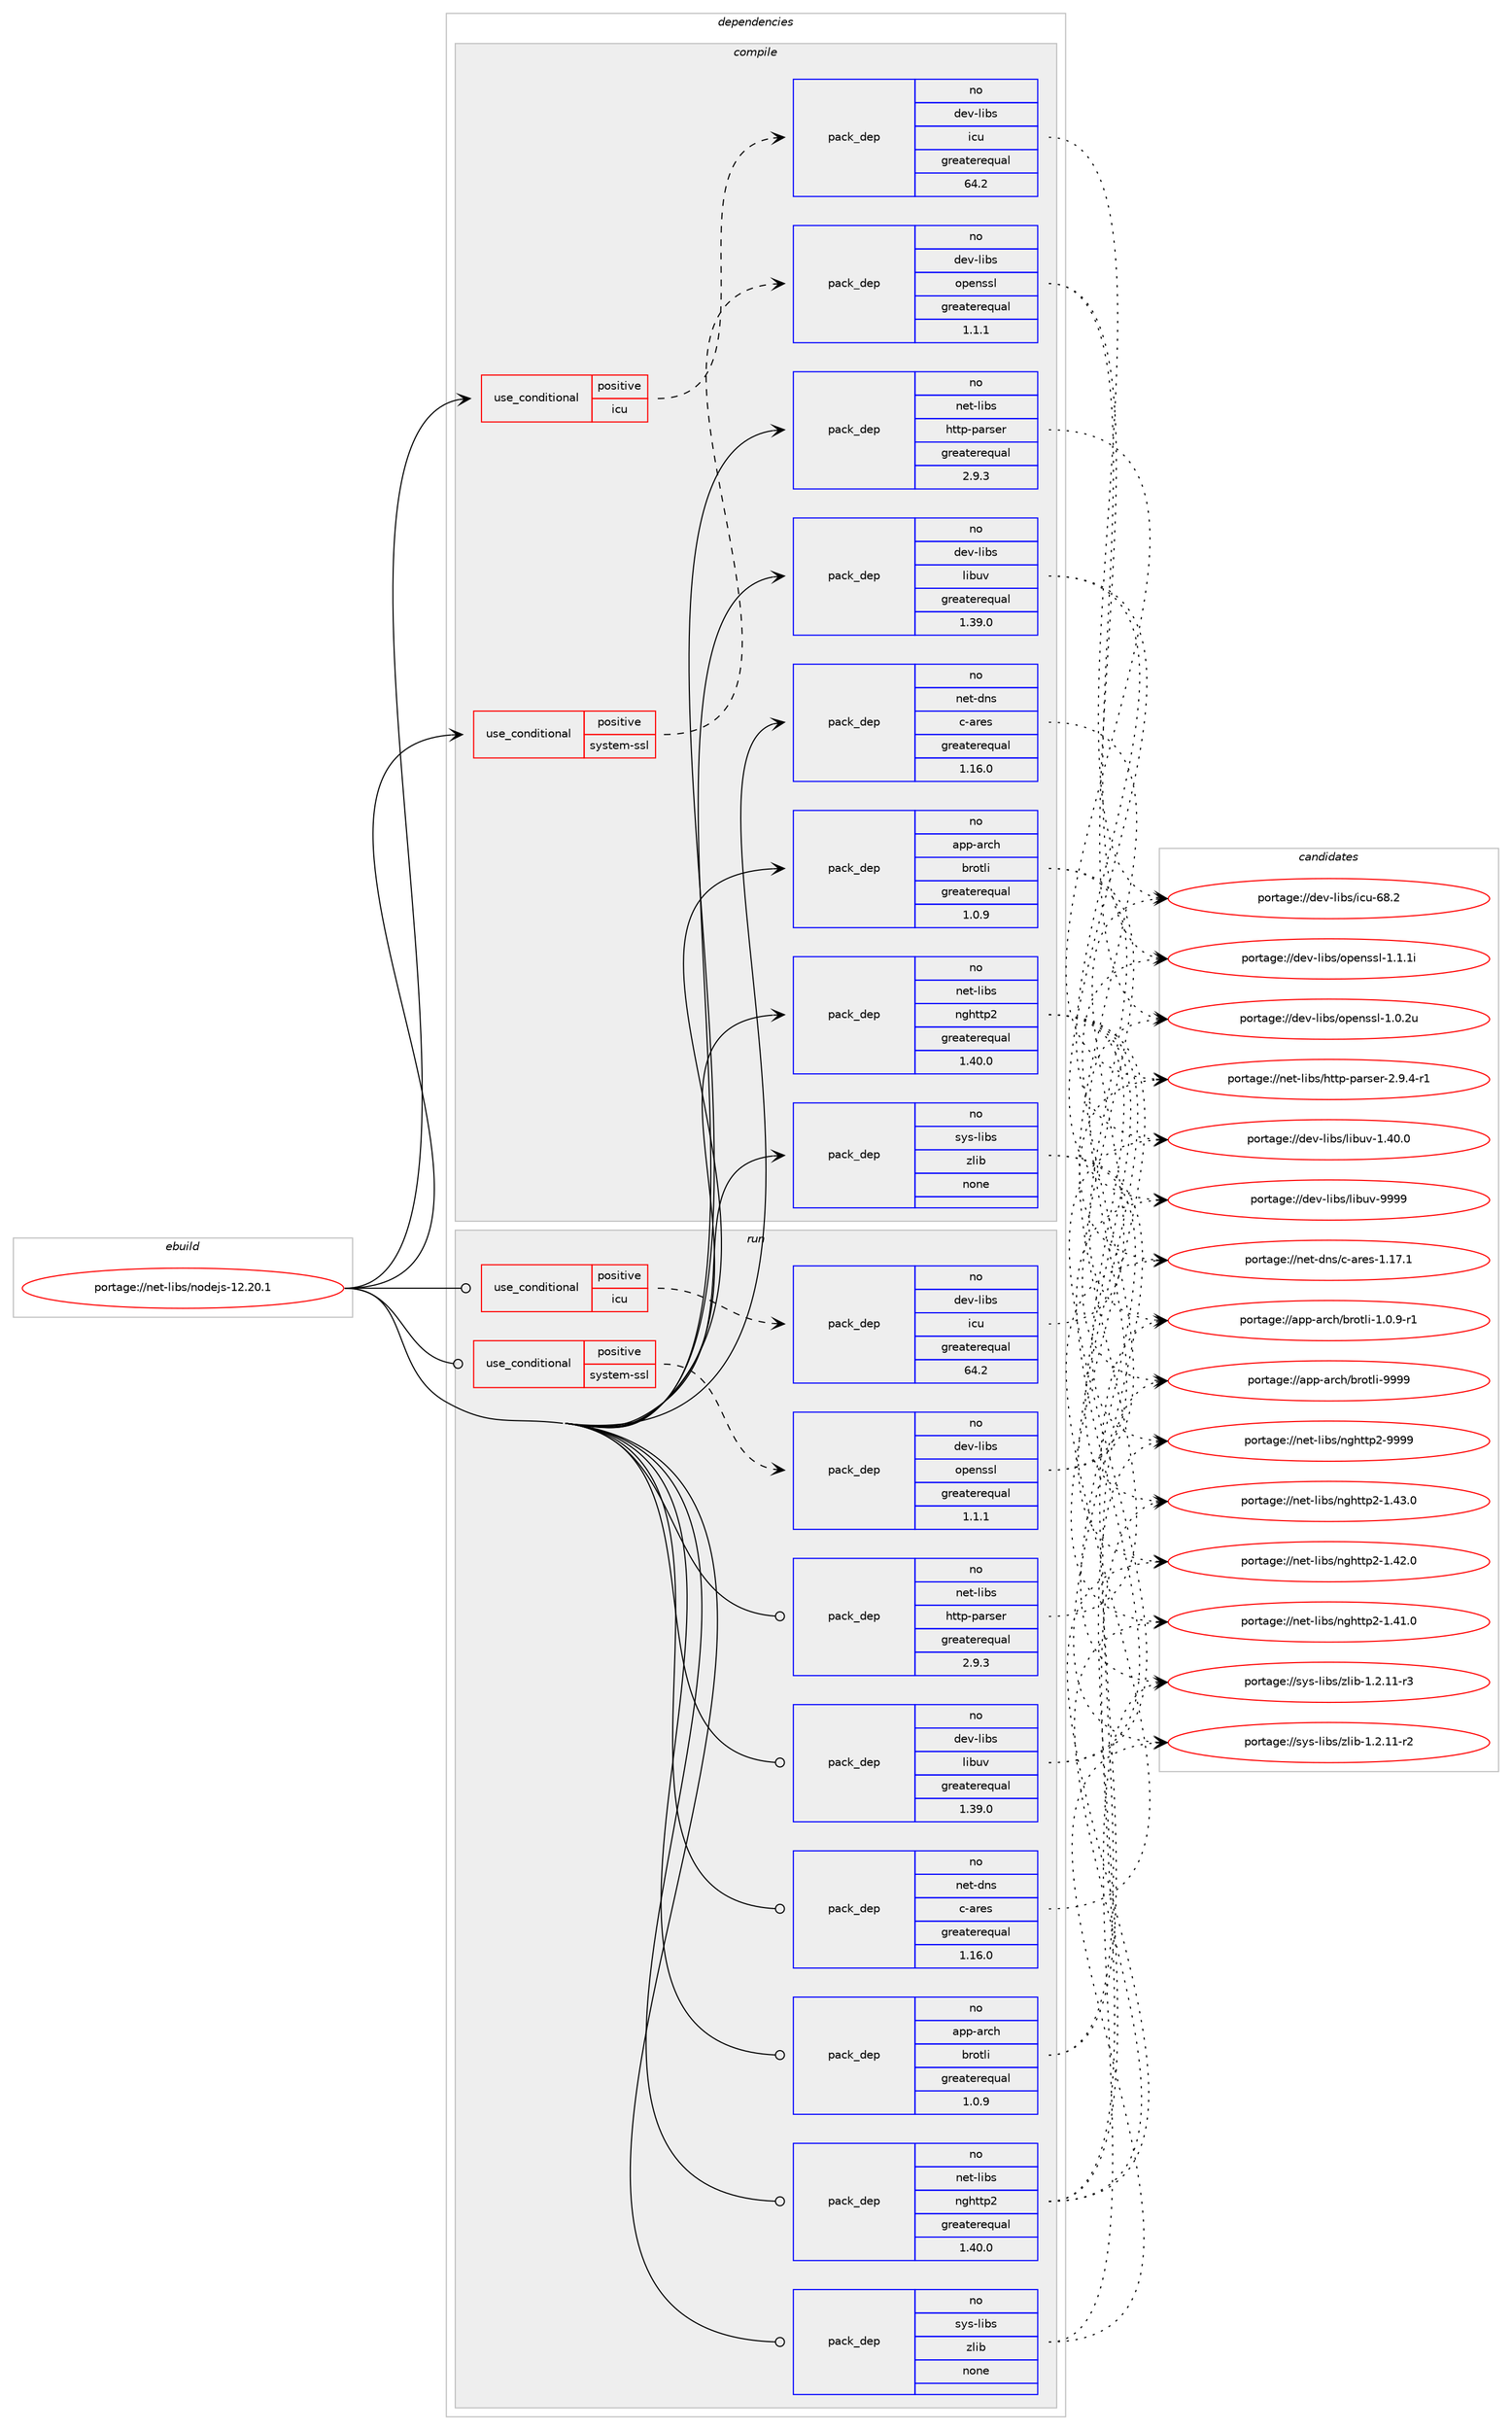 digraph prolog {

# *************
# Graph options
# *************

newrank=true;
concentrate=true;
compound=true;
graph [rankdir=LR,fontname=Helvetica,fontsize=10,ranksep=1.5];#, ranksep=2.5, nodesep=0.2];
edge  [arrowhead=vee];
node  [fontname=Helvetica,fontsize=10];

# **********
# The ebuild
# **********

subgraph cluster_leftcol {
color=gray;
rank=same;
label=<<i>ebuild</i>>;
id [label="portage://net-libs/nodejs-12.20.1", color=red, width=4, href="../net-libs/nodejs-12.20.1.svg"];
}

# ****************
# The dependencies
# ****************

subgraph cluster_midcol {
color=gray;
label=<<i>dependencies</i>>;
subgraph cluster_compile {
fillcolor="#eeeeee";
style=filled;
label=<<i>compile</i>>;
subgraph cond6189 {
dependency20098 [label=<<TABLE BORDER="0" CELLBORDER="1" CELLSPACING="0" CELLPADDING="4"><TR><TD ROWSPAN="3" CELLPADDING="10">use_conditional</TD></TR><TR><TD>positive</TD></TR><TR><TD>icu</TD></TR></TABLE>>, shape=none, color=red];
subgraph pack13730 {
dependency20099 [label=<<TABLE BORDER="0" CELLBORDER="1" CELLSPACING="0" CELLPADDING="4" WIDTH="220"><TR><TD ROWSPAN="6" CELLPADDING="30">pack_dep</TD></TR><TR><TD WIDTH="110">no</TD></TR><TR><TD>dev-libs</TD></TR><TR><TD>icu</TD></TR><TR><TD>greaterequal</TD></TR><TR><TD>64.2</TD></TR></TABLE>>, shape=none, color=blue];
}
dependency20098:e -> dependency20099:w [weight=20,style="dashed",arrowhead="vee"];
}
id:e -> dependency20098:w [weight=20,style="solid",arrowhead="vee"];
subgraph cond6190 {
dependency20100 [label=<<TABLE BORDER="0" CELLBORDER="1" CELLSPACING="0" CELLPADDING="4"><TR><TD ROWSPAN="3" CELLPADDING="10">use_conditional</TD></TR><TR><TD>positive</TD></TR><TR><TD>system-ssl</TD></TR></TABLE>>, shape=none, color=red];
subgraph pack13731 {
dependency20101 [label=<<TABLE BORDER="0" CELLBORDER="1" CELLSPACING="0" CELLPADDING="4" WIDTH="220"><TR><TD ROWSPAN="6" CELLPADDING="30">pack_dep</TD></TR><TR><TD WIDTH="110">no</TD></TR><TR><TD>dev-libs</TD></TR><TR><TD>openssl</TD></TR><TR><TD>greaterequal</TD></TR><TR><TD>1.1.1</TD></TR></TABLE>>, shape=none, color=blue];
}
dependency20100:e -> dependency20101:w [weight=20,style="dashed",arrowhead="vee"];
}
id:e -> dependency20100:w [weight=20,style="solid",arrowhead="vee"];
subgraph pack13732 {
dependency20102 [label=<<TABLE BORDER="0" CELLBORDER="1" CELLSPACING="0" CELLPADDING="4" WIDTH="220"><TR><TD ROWSPAN="6" CELLPADDING="30">pack_dep</TD></TR><TR><TD WIDTH="110">no</TD></TR><TR><TD>app-arch</TD></TR><TR><TD>brotli</TD></TR><TR><TD>greaterequal</TD></TR><TR><TD>1.0.9</TD></TR></TABLE>>, shape=none, color=blue];
}
id:e -> dependency20102:w [weight=20,style="solid",arrowhead="vee"];
subgraph pack13733 {
dependency20103 [label=<<TABLE BORDER="0" CELLBORDER="1" CELLSPACING="0" CELLPADDING="4" WIDTH="220"><TR><TD ROWSPAN="6" CELLPADDING="30">pack_dep</TD></TR><TR><TD WIDTH="110">no</TD></TR><TR><TD>dev-libs</TD></TR><TR><TD>libuv</TD></TR><TR><TD>greaterequal</TD></TR><TR><TD>1.39.0</TD></TR></TABLE>>, shape=none, color=blue];
}
id:e -> dependency20103:w [weight=20,style="solid",arrowhead="vee"];
subgraph pack13734 {
dependency20104 [label=<<TABLE BORDER="0" CELLBORDER="1" CELLSPACING="0" CELLPADDING="4" WIDTH="220"><TR><TD ROWSPAN="6" CELLPADDING="30">pack_dep</TD></TR><TR><TD WIDTH="110">no</TD></TR><TR><TD>net-dns</TD></TR><TR><TD>c-ares</TD></TR><TR><TD>greaterequal</TD></TR><TR><TD>1.16.0</TD></TR></TABLE>>, shape=none, color=blue];
}
id:e -> dependency20104:w [weight=20,style="solid",arrowhead="vee"];
subgraph pack13735 {
dependency20105 [label=<<TABLE BORDER="0" CELLBORDER="1" CELLSPACING="0" CELLPADDING="4" WIDTH="220"><TR><TD ROWSPAN="6" CELLPADDING="30">pack_dep</TD></TR><TR><TD WIDTH="110">no</TD></TR><TR><TD>net-libs</TD></TR><TR><TD>http-parser</TD></TR><TR><TD>greaterequal</TD></TR><TR><TD>2.9.3</TD></TR></TABLE>>, shape=none, color=blue];
}
id:e -> dependency20105:w [weight=20,style="solid",arrowhead="vee"];
subgraph pack13736 {
dependency20106 [label=<<TABLE BORDER="0" CELLBORDER="1" CELLSPACING="0" CELLPADDING="4" WIDTH="220"><TR><TD ROWSPAN="6" CELLPADDING="30">pack_dep</TD></TR><TR><TD WIDTH="110">no</TD></TR><TR><TD>net-libs</TD></TR><TR><TD>nghttp2</TD></TR><TR><TD>greaterequal</TD></TR><TR><TD>1.40.0</TD></TR></TABLE>>, shape=none, color=blue];
}
id:e -> dependency20106:w [weight=20,style="solid",arrowhead="vee"];
subgraph pack13737 {
dependency20107 [label=<<TABLE BORDER="0" CELLBORDER="1" CELLSPACING="0" CELLPADDING="4" WIDTH="220"><TR><TD ROWSPAN="6" CELLPADDING="30">pack_dep</TD></TR><TR><TD WIDTH="110">no</TD></TR><TR><TD>sys-libs</TD></TR><TR><TD>zlib</TD></TR><TR><TD>none</TD></TR><TR><TD></TD></TR></TABLE>>, shape=none, color=blue];
}
id:e -> dependency20107:w [weight=20,style="solid",arrowhead="vee"];
}
subgraph cluster_compileandrun {
fillcolor="#eeeeee";
style=filled;
label=<<i>compile and run</i>>;
}
subgraph cluster_run {
fillcolor="#eeeeee";
style=filled;
label=<<i>run</i>>;
subgraph cond6191 {
dependency20108 [label=<<TABLE BORDER="0" CELLBORDER="1" CELLSPACING="0" CELLPADDING="4"><TR><TD ROWSPAN="3" CELLPADDING="10">use_conditional</TD></TR><TR><TD>positive</TD></TR><TR><TD>icu</TD></TR></TABLE>>, shape=none, color=red];
subgraph pack13738 {
dependency20109 [label=<<TABLE BORDER="0" CELLBORDER="1" CELLSPACING="0" CELLPADDING="4" WIDTH="220"><TR><TD ROWSPAN="6" CELLPADDING="30">pack_dep</TD></TR><TR><TD WIDTH="110">no</TD></TR><TR><TD>dev-libs</TD></TR><TR><TD>icu</TD></TR><TR><TD>greaterequal</TD></TR><TR><TD>64.2</TD></TR></TABLE>>, shape=none, color=blue];
}
dependency20108:e -> dependency20109:w [weight=20,style="dashed",arrowhead="vee"];
}
id:e -> dependency20108:w [weight=20,style="solid",arrowhead="odot"];
subgraph cond6192 {
dependency20110 [label=<<TABLE BORDER="0" CELLBORDER="1" CELLSPACING="0" CELLPADDING="4"><TR><TD ROWSPAN="3" CELLPADDING="10">use_conditional</TD></TR><TR><TD>positive</TD></TR><TR><TD>system-ssl</TD></TR></TABLE>>, shape=none, color=red];
subgraph pack13739 {
dependency20111 [label=<<TABLE BORDER="0" CELLBORDER="1" CELLSPACING="0" CELLPADDING="4" WIDTH="220"><TR><TD ROWSPAN="6" CELLPADDING="30">pack_dep</TD></TR><TR><TD WIDTH="110">no</TD></TR><TR><TD>dev-libs</TD></TR><TR><TD>openssl</TD></TR><TR><TD>greaterequal</TD></TR><TR><TD>1.1.1</TD></TR></TABLE>>, shape=none, color=blue];
}
dependency20110:e -> dependency20111:w [weight=20,style="dashed",arrowhead="vee"];
}
id:e -> dependency20110:w [weight=20,style="solid",arrowhead="odot"];
subgraph pack13740 {
dependency20112 [label=<<TABLE BORDER="0" CELLBORDER="1" CELLSPACING="0" CELLPADDING="4" WIDTH="220"><TR><TD ROWSPAN="6" CELLPADDING="30">pack_dep</TD></TR><TR><TD WIDTH="110">no</TD></TR><TR><TD>app-arch</TD></TR><TR><TD>brotli</TD></TR><TR><TD>greaterequal</TD></TR><TR><TD>1.0.9</TD></TR></TABLE>>, shape=none, color=blue];
}
id:e -> dependency20112:w [weight=20,style="solid",arrowhead="odot"];
subgraph pack13741 {
dependency20113 [label=<<TABLE BORDER="0" CELLBORDER="1" CELLSPACING="0" CELLPADDING="4" WIDTH="220"><TR><TD ROWSPAN="6" CELLPADDING="30">pack_dep</TD></TR><TR><TD WIDTH="110">no</TD></TR><TR><TD>dev-libs</TD></TR><TR><TD>libuv</TD></TR><TR><TD>greaterequal</TD></TR><TR><TD>1.39.0</TD></TR></TABLE>>, shape=none, color=blue];
}
id:e -> dependency20113:w [weight=20,style="solid",arrowhead="odot"];
subgraph pack13742 {
dependency20114 [label=<<TABLE BORDER="0" CELLBORDER="1" CELLSPACING="0" CELLPADDING="4" WIDTH="220"><TR><TD ROWSPAN="6" CELLPADDING="30">pack_dep</TD></TR><TR><TD WIDTH="110">no</TD></TR><TR><TD>net-dns</TD></TR><TR><TD>c-ares</TD></TR><TR><TD>greaterequal</TD></TR><TR><TD>1.16.0</TD></TR></TABLE>>, shape=none, color=blue];
}
id:e -> dependency20114:w [weight=20,style="solid",arrowhead="odot"];
subgraph pack13743 {
dependency20115 [label=<<TABLE BORDER="0" CELLBORDER="1" CELLSPACING="0" CELLPADDING="4" WIDTH="220"><TR><TD ROWSPAN="6" CELLPADDING="30">pack_dep</TD></TR><TR><TD WIDTH="110">no</TD></TR><TR><TD>net-libs</TD></TR><TR><TD>http-parser</TD></TR><TR><TD>greaterequal</TD></TR><TR><TD>2.9.3</TD></TR></TABLE>>, shape=none, color=blue];
}
id:e -> dependency20115:w [weight=20,style="solid",arrowhead="odot"];
subgraph pack13744 {
dependency20116 [label=<<TABLE BORDER="0" CELLBORDER="1" CELLSPACING="0" CELLPADDING="4" WIDTH="220"><TR><TD ROWSPAN="6" CELLPADDING="30">pack_dep</TD></TR><TR><TD WIDTH="110">no</TD></TR><TR><TD>net-libs</TD></TR><TR><TD>nghttp2</TD></TR><TR><TD>greaterequal</TD></TR><TR><TD>1.40.0</TD></TR></TABLE>>, shape=none, color=blue];
}
id:e -> dependency20116:w [weight=20,style="solid",arrowhead="odot"];
subgraph pack13745 {
dependency20117 [label=<<TABLE BORDER="0" CELLBORDER="1" CELLSPACING="0" CELLPADDING="4" WIDTH="220"><TR><TD ROWSPAN="6" CELLPADDING="30">pack_dep</TD></TR><TR><TD WIDTH="110">no</TD></TR><TR><TD>sys-libs</TD></TR><TR><TD>zlib</TD></TR><TR><TD>none</TD></TR><TR><TD></TD></TR></TABLE>>, shape=none, color=blue];
}
id:e -> dependency20117:w [weight=20,style="solid",arrowhead="odot"];
}
}

# **************
# The candidates
# **************

subgraph cluster_choices {
rank=same;
color=gray;
label=<<i>candidates</i>>;

subgraph choice13730 {
color=black;
nodesep=1;
choice100101118451081059811547105991174554564650 [label="portage://dev-libs/icu-68.2", color=red, width=4,href="../dev-libs/icu-68.2.svg"];
dependency20099:e -> choice100101118451081059811547105991174554564650:w [style=dotted,weight="100"];
}
subgraph choice13731 {
color=black;
nodesep=1;
choice100101118451081059811547111112101110115115108454946494649105 [label="portage://dev-libs/openssl-1.1.1i", color=red, width=4,href="../dev-libs/openssl-1.1.1i.svg"];
choice100101118451081059811547111112101110115115108454946484650117 [label="portage://dev-libs/openssl-1.0.2u", color=red, width=4,href="../dev-libs/openssl-1.0.2u.svg"];
dependency20101:e -> choice100101118451081059811547111112101110115115108454946494649105:w [style=dotted,weight="100"];
dependency20101:e -> choice100101118451081059811547111112101110115115108454946484650117:w [style=dotted,weight="100"];
}
subgraph choice13732 {
color=black;
nodesep=1;
choice9711211245971149910447981141111161081054557575757 [label="portage://app-arch/brotli-9999", color=red, width=4,href="../app-arch/brotli-9999.svg"];
choice9711211245971149910447981141111161081054549464846574511449 [label="portage://app-arch/brotli-1.0.9-r1", color=red, width=4,href="../app-arch/brotli-1.0.9-r1.svg"];
dependency20102:e -> choice9711211245971149910447981141111161081054557575757:w [style=dotted,weight="100"];
dependency20102:e -> choice9711211245971149910447981141111161081054549464846574511449:w [style=dotted,weight="100"];
}
subgraph choice13733 {
color=black;
nodesep=1;
choice100101118451081059811547108105981171184557575757 [label="portage://dev-libs/libuv-9999", color=red, width=4,href="../dev-libs/libuv-9999.svg"];
choice1001011184510810598115471081059811711845494652484648 [label="portage://dev-libs/libuv-1.40.0", color=red, width=4,href="../dev-libs/libuv-1.40.0.svg"];
dependency20103:e -> choice100101118451081059811547108105981171184557575757:w [style=dotted,weight="100"];
dependency20103:e -> choice1001011184510810598115471081059811711845494652484648:w [style=dotted,weight="100"];
}
subgraph choice13734 {
color=black;
nodesep=1;
choice110101116451001101154799459711410111545494649554649 [label="portage://net-dns/c-ares-1.17.1", color=red, width=4,href="../net-dns/c-ares-1.17.1.svg"];
dependency20104:e -> choice110101116451001101154799459711410111545494649554649:w [style=dotted,weight="100"];
}
subgraph choice13735 {
color=black;
nodesep=1;
choice11010111645108105981154710411611611245112971141151011144550465746524511449 [label="portage://net-libs/http-parser-2.9.4-r1", color=red, width=4,href="../net-libs/http-parser-2.9.4-r1.svg"];
dependency20105:e -> choice11010111645108105981154710411611611245112971141151011144550465746524511449:w [style=dotted,weight="100"];
}
subgraph choice13736 {
color=black;
nodesep=1;
choice110101116451081059811547110103104116116112504557575757 [label="portage://net-libs/nghttp2-9999", color=red, width=4,href="../net-libs/nghttp2-9999.svg"];
choice1101011164510810598115471101031041161161125045494652514648 [label="portage://net-libs/nghttp2-1.43.0", color=red, width=4,href="../net-libs/nghttp2-1.43.0.svg"];
choice1101011164510810598115471101031041161161125045494652504648 [label="portage://net-libs/nghttp2-1.42.0", color=red, width=4,href="../net-libs/nghttp2-1.42.0.svg"];
choice1101011164510810598115471101031041161161125045494652494648 [label="portage://net-libs/nghttp2-1.41.0", color=red, width=4,href="../net-libs/nghttp2-1.41.0.svg"];
dependency20106:e -> choice110101116451081059811547110103104116116112504557575757:w [style=dotted,weight="100"];
dependency20106:e -> choice1101011164510810598115471101031041161161125045494652514648:w [style=dotted,weight="100"];
dependency20106:e -> choice1101011164510810598115471101031041161161125045494652504648:w [style=dotted,weight="100"];
dependency20106:e -> choice1101011164510810598115471101031041161161125045494652494648:w [style=dotted,weight="100"];
}
subgraph choice13737 {
color=black;
nodesep=1;
choice11512111545108105981154712210810598454946504649494511451 [label="portage://sys-libs/zlib-1.2.11-r3", color=red, width=4,href="../sys-libs/zlib-1.2.11-r3.svg"];
choice11512111545108105981154712210810598454946504649494511450 [label="portage://sys-libs/zlib-1.2.11-r2", color=red, width=4,href="../sys-libs/zlib-1.2.11-r2.svg"];
dependency20107:e -> choice11512111545108105981154712210810598454946504649494511451:w [style=dotted,weight="100"];
dependency20107:e -> choice11512111545108105981154712210810598454946504649494511450:w [style=dotted,weight="100"];
}
subgraph choice13738 {
color=black;
nodesep=1;
choice100101118451081059811547105991174554564650 [label="portage://dev-libs/icu-68.2", color=red, width=4,href="../dev-libs/icu-68.2.svg"];
dependency20109:e -> choice100101118451081059811547105991174554564650:w [style=dotted,weight="100"];
}
subgraph choice13739 {
color=black;
nodesep=1;
choice100101118451081059811547111112101110115115108454946494649105 [label="portage://dev-libs/openssl-1.1.1i", color=red, width=4,href="../dev-libs/openssl-1.1.1i.svg"];
choice100101118451081059811547111112101110115115108454946484650117 [label="portage://dev-libs/openssl-1.0.2u", color=red, width=4,href="../dev-libs/openssl-1.0.2u.svg"];
dependency20111:e -> choice100101118451081059811547111112101110115115108454946494649105:w [style=dotted,weight="100"];
dependency20111:e -> choice100101118451081059811547111112101110115115108454946484650117:w [style=dotted,weight="100"];
}
subgraph choice13740 {
color=black;
nodesep=1;
choice9711211245971149910447981141111161081054557575757 [label="portage://app-arch/brotli-9999", color=red, width=4,href="../app-arch/brotli-9999.svg"];
choice9711211245971149910447981141111161081054549464846574511449 [label="portage://app-arch/brotli-1.0.9-r1", color=red, width=4,href="../app-arch/brotli-1.0.9-r1.svg"];
dependency20112:e -> choice9711211245971149910447981141111161081054557575757:w [style=dotted,weight="100"];
dependency20112:e -> choice9711211245971149910447981141111161081054549464846574511449:w [style=dotted,weight="100"];
}
subgraph choice13741 {
color=black;
nodesep=1;
choice100101118451081059811547108105981171184557575757 [label="portage://dev-libs/libuv-9999", color=red, width=4,href="../dev-libs/libuv-9999.svg"];
choice1001011184510810598115471081059811711845494652484648 [label="portage://dev-libs/libuv-1.40.0", color=red, width=4,href="../dev-libs/libuv-1.40.0.svg"];
dependency20113:e -> choice100101118451081059811547108105981171184557575757:w [style=dotted,weight="100"];
dependency20113:e -> choice1001011184510810598115471081059811711845494652484648:w [style=dotted,weight="100"];
}
subgraph choice13742 {
color=black;
nodesep=1;
choice110101116451001101154799459711410111545494649554649 [label="portage://net-dns/c-ares-1.17.1", color=red, width=4,href="../net-dns/c-ares-1.17.1.svg"];
dependency20114:e -> choice110101116451001101154799459711410111545494649554649:w [style=dotted,weight="100"];
}
subgraph choice13743 {
color=black;
nodesep=1;
choice11010111645108105981154710411611611245112971141151011144550465746524511449 [label="portage://net-libs/http-parser-2.9.4-r1", color=red, width=4,href="../net-libs/http-parser-2.9.4-r1.svg"];
dependency20115:e -> choice11010111645108105981154710411611611245112971141151011144550465746524511449:w [style=dotted,weight="100"];
}
subgraph choice13744 {
color=black;
nodesep=1;
choice110101116451081059811547110103104116116112504557575757 [label="portage://net-libs/nghttp2-9999", color=red, width=4,href="../net-libs/nghttp2-9999.svg"];
choice1101011164510810598115471101031041161161125045494652514648 [label="portage://net-libs/nghttp2-1.43.0", color=red, width=4,href="../net-libs/nghttp2-1.43.0.svg"];
choice1101011164510810598115471101031041161161125045494652504648 [label="portage://net-libs/nghttp2-1.42.0", color=red, width=4,href="../net-libs/nghttp2-1.42.0.svg"];
choice1101011164510810598115471101031041161161125045494652494648 [label="portage://net-libs/nghttp2-1.41.0", color=red, width=4,href="../net-libs/nghttp2-1.41.0.svg"];
dependency20116:e -> choice110101116451081059811547110103104116116112504557575757:w [style=dotted,weight="100"];
dependency20116:e -> choice1101011164510810598115471101031041161161125045494652514648:w [style=dotted,weight="100"];
dependency20116:e -> choice1101011164510810598115471101031041161161125045494652504648:w [style=dotted,weight="100"];
dependency20116:e -> choice1101011164510810598115471101031041161161125045494652494648:w [style=dotted,weight="100"];
}
subgraph choice13745 {
color=black;
nodesep=1;
choice11512111545108105981154712210810598454946504649494511451 [label="portage://sys-libs/zlib-1.2.11-r3", color=red, width=4,href="../sys-libs/zlib-1.2.11-r3.svg"];
choice11512111545108105981154712210810598454946504649494511450 [label="portage://sys-libs/zlib-1.2.11-r2", color=red, width=4,href="../sys-libs/zlib-1.2.11-r2.svg"];
dependency20117:e -> choice11512111545108105981154712210810598454946504649494511451:w [style=dotted,weight="100"];
dependency20117:e -> choice11512111545108105981154712210810598454946504649494511450:w [style=dotted,weight="100"];
}
}

}
